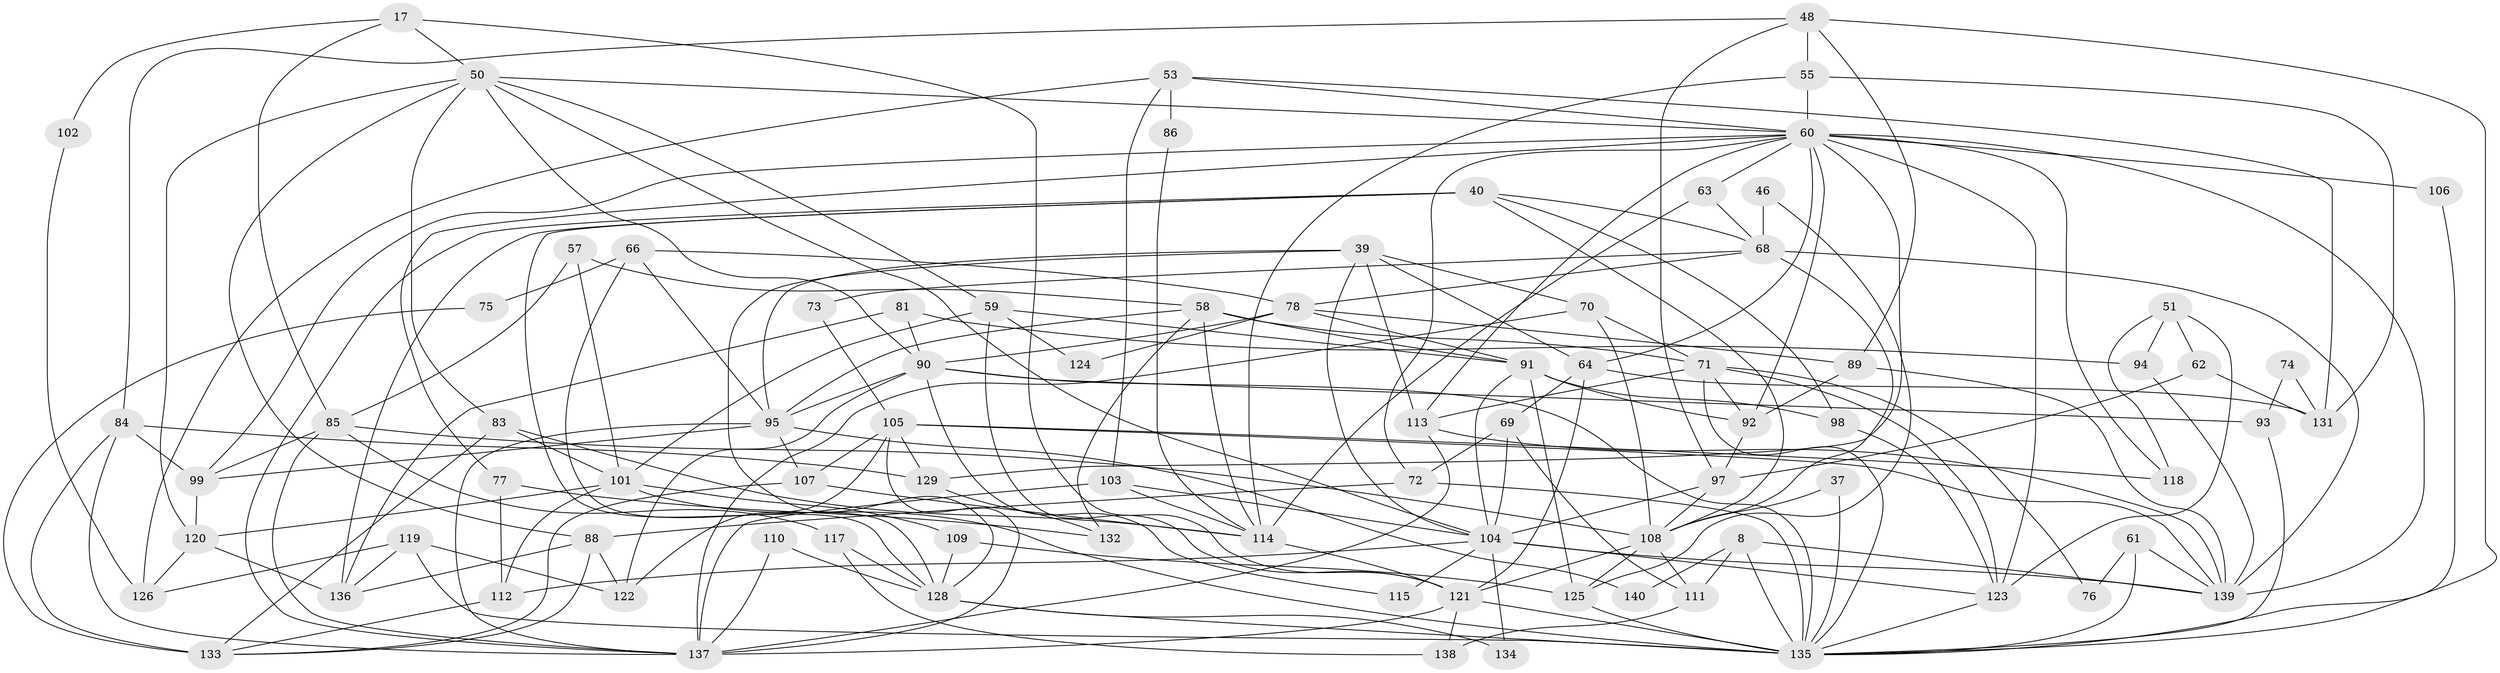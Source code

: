 // original degree distribution, {5: 0.20714285714285716, 4: 0.2571428571428571, 3: 0.25, 6: 0.08571428571428572, 2: 0.15, 7: 0.02857142857142857, 8: 0.02142857142857143}
// Generated by graph-tools (version 1.1) at 2025/52/03/04/25 21:52:59]
// undirected, 84 vertices, 203 edges
graph export_dot {
graph [start="1"]
  node [color=gray90,style=filled];
  8;
  17;
  37;
  39 [super="+2+18"];
  40 [super="+19"];
  46;
  48;
  50 [super="+23+31+27+35"];
  51;
  53;
  55 [super="+33"];
  57;
  58;
  59;
  60 [super="+7+21"];
  61;
  62;
  63;
  64;
  66;
  68 [super="+38"];
  69;
  70;
  71;
  72;
  73;
  74;
  75;
  76;
  77;
  78;
  81 [super="+3"];
  83;
  84;
  85;
  86;
  88 [super="+15"];
  89;
  90 [super="+65"];
  91;
  92 [super="+34"];
  93 [super="+29"];
  94;
  95 [super="+47+87"];
  97 [super="+30"];
  98 [super="+42"];
  99 [super="+32"];
  101 [super="+100"];
  102;
  103;
  104 [super="+80"];
  105 [super="+96"];
  106;
  107;
  108 [super="+6"];
  109;
  110;
  111;
  112;
  113 [super="+43+52"];
  114 [super="+82"];
  115;
  117;
  118;
  119;
  120;
  121 [super="+44+45"];
  122;
  123 [super="+67"];
  124;
  125;
  126;
  128 [super="+56+41"];
  129;
  131 [super="+25"];
  132;
  133 [super="+49"];
  134;
  135 [super="+10+4+127+54"];
  136;
  137 [super="+130+116"];
  138;
  139 [super="+16+79"];
  140;
  8 -- 111;
  8 -- 139;
  8 -- 140;
  8 -- 135;
  17 -- 85;
  17 -- 102;
  17 -- 50;
  17 -- 121;
  37 -- 108;
  37 -- 135;
  39 -- 64;
  39 -- 113 [weight=2];
  39 -- 104;
  39 -- 70;
  39 -- 128;
  39 -- 95 [weight=2];
  40 -- 136 [weight=2];
  40 -- 108;
  40 -- 68;
  40 -- 98;
  40 -- 128;
  40 -- 137;
  46 -- 125;
  46 -- 68;
  48 -- 97;
  48 -- 89;
  48 -- 84;
  48 -- 135;
  48 -- 55;
  50 -- 104;
  50 -- 83;
  50 -- 60;
  50 -- 59;
  50 -- 90;
  50 -- 120;
  50 -- 88;
  51 -- 118;
  51 -- 94;
  51 -- 62;
  51 -- 123;
  53 -- 103;
  53 -- 86;
  53 -- 126;
  53 -- 60;
  53 -- 131;
  55 -- 114;
  55 -- 131;
  55 -- 60;
  57 -- 58;
  57 -- 85;
  57 -- 101;
  58 -- 91;
  58 -- 71;
  58 -- 132;
  58 -- 114;
  58 -- 95;
  59 -- 91;
  59 -- 121;
  59 -- 124;
  59 -- 101;
  60 -- 77;
  60 -- 106;
  60 -- 123 [weight=2];
  60 -- 64;
  60 -- 129;
  60 -- 72;
  60 -- 139;
  60 -- 63;
  60 -- 99;
  60 -- 118;
  60 -- 92;
  60 -- 113;
  61 -- 139;
  61 -- 76;
  61 -- 135;
  62 -- 97;
  62 -- 131;
  63 -- 68;
  63 -- 114;
  64 -- 69;
  64 -- 131;
  64 -- 121;
  66 -- 78;
  66 -- 75;
  66 -- 128;
  66 -- 95;
  68 -- 108;
  68 -- 139 [weight=2];
  68 -- 73;
  68 -- 78;
  69 -- 72;
  69 -- 111;
  69 -- 104;
  70 -- 71;
  70 -- 108;
  70 -- 137;
  71 -- 76;
  71 -- 92;
  71 -- 123 [weight=2];
  71 -- 135;
  71 -- 113;
  72 -- 88;
  72 -- 135;
  73 -- 105;
  74 -- 93;
  74 -- 131;
  75 -- 133;
  77 -- 132;
  77 -- 112;
  78 -- 89;
  78 -- 91;
  78 -- 124;
  78 -- 90;
  81 -- 136;
  81 -- 94 [weight=2];
  81 -- 90 [weight=2];
  83 -- 101;
  83 -- 133;
  83 -- 114;
  84 -- 129;
  84 -- 133 [weight=2];
  84 -- 99;
  84 -- 137;
  85 -- 99;
  85 -- 108 [weight=2];
  85 -- 117;
  85 -- 137;
  86 -- 114;
  88 -- 136;
  88 -- 133;
  88 -- 122;
  89 -- 139;
  89 -- 92;
  90 -- 115;
  90 -- 122;
  90 -- 93 [weight=2];
  90 -- 135;
  90 -- 95;
  91 -- 104 [weight=2];
  91 -- 98;
  91 -- 125;
  91 -- 92;
  92 -- 97;
  93 -- 135;
  94 -- 139 [weight=2];
  95 -- 137 [weight=2];
  95 -- 99;
  95 -- 107;
  95 -- 140;
  97 -- 104;
  97 -- 108;
  98 -- 123;
  99 -- 120;
  101 -- 112;
  101 -- 109;
  101 -- 135 [weight=2];
  101 -- 120;
  102 -- 126;
  103 -- 114;
  103 -- 104;
  103 -- 137;
  104 -- 139 [weight=2];
  104 -- 134;
  104 -- 123;
  104 -- 112;
  104 -- 115;
  105 -- 107 [weight=2];
  105 -- 122 [weight=2];
  105 -- 129;
  105 -- 118;
  105 -- 139;
  105 -- 137;
  106 -- 135;
  107 -- 133;
  107 -- 114;
  108 -- 125;
  108 -- 111;
  108 -- 121;
  109 -- 125;
  109 -- 128;
  110 -- 128;
  110 -- 137;
  111 -- 138;
  112 -- 133;
  113 -- 137 [weight=2];
  113 -- 139;
  114 -- 121;
  117 -- 138;
  117 -- 128;
  119 -- 126;
  119 -- 136;
  119 -- 122;
  119 -- 135;
  120 -- 126;
  120 -- 136;
  121 -- 135;
  121 -- 137;
  121 -- 138;
  123 -- 135;
  125 -- 135;
  128 -- 134;
  128 -- 135;
  129 -- 132;
}

